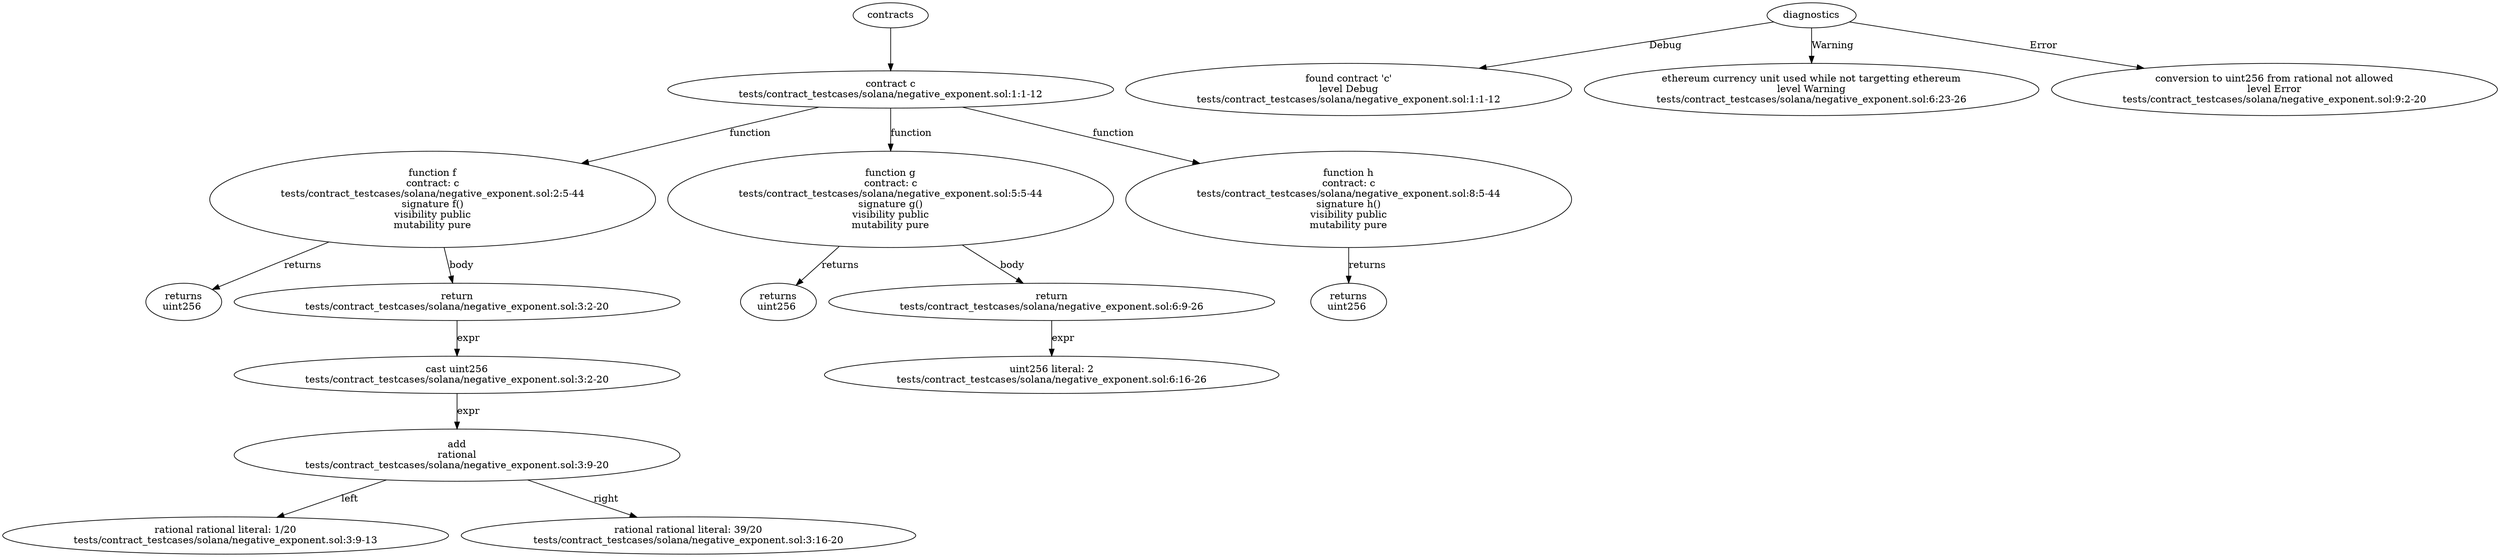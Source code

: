 strict digraph "tests/contract_testcases/solana/negative_exponent.sol" {
	contract [label="contract c\ntests/contract_testcases/solana/negative_exponent.sol:1:1-12"]
	f [label="function f\ncontract: c\ntests/contract_testcases/solana/negative_exponent.sol:2:5-44\nsignature f()\nvisibility public\nmutability pure"]
	returns [label="returns\nuint256 "]
	return [label="return\ntests/contract_testcases/solana/negative_exponent.sol:3:2-20"]
	cast [label="cast uint256\ntests/contract_testcases/solana/negative_exponent.sol:3:2-20"]
	add [label="add\nrational\ntests/contract_testcases/solana/negative_exponent.sol:3:9-20"]
	rational_literal [label="rational rational literal: 1/20\ntests/contract_testcases/solana/negative_exponent.sol:3:9-13"]
	rational_literal_9 [label="rational rational literal: 39/20\ntests/contract_testcases/solana/negative_exponent.sol:3:16-20"]
	g [label="function g\ncontract: c\ntests/contract_testcases/solana/negative_exponent.sol:5:5-44\nsignature g()\nvisibility public\nmutability pure"]
	returns_11 [label="returns\nuint256 "]
	return_12 [label="return\ntests/contract_testcases/solana/negative_exponent.sol:6:9-26"]
	number_literal [label="uint256 literal: 2\ntests/contract_testcases/solana/negative_exponent.sol:6:16-26"]
	h [label="function h\ncontract: c\ntests/contract_testcases/solana/negative_exponent.sol:8:5-44\nsignature h()\nvisibility public\nmutability pure"]
	returns_15 [label="returns\nuint256 "]
	diagnostic [label="found contract 'c'\nlevel Debug\ntests/contract_testcases/solana/negative_exponent.sol:1:1-12"]
	diagnostic_18 [label="ethereum currency unit used while not targetting ethereum\nlevel Warning\ntests/contract_testcases/solana/negative_exponent.sol:6:23-26"]
	diagnostic_19 [label="conversion to uint256 from rational not allowed\nlevel Error\ntests/contract_testcases/solana/negative_exponent.sol:9:2-20"]
	contracts -> contract
	contract -> f [label="function"]
	f -> returns [label="returns"]
	f -> return [label="body"]
	return -> cast [label="expr"]
	cast -> add [label="expr"]
	add -> rational_literal [label="left"]
	add -> rational_literal_9 [label="right"]
	contract -> g [label="function"]
	g -> returns_11 [label="returns"]
	g -> return_12 [label="body"]
	return_12 -> number_literal [label="expr"]
	contract -> h [label="function"]
	h -> returns_15 [label="returns"]
	diagnostics -> diagnostic [label="Debug"]
	diagnostics -> diagnostic_18 [label="Warning"]
	diagnostics -> diagnostic_19 [label="Error"]
}
